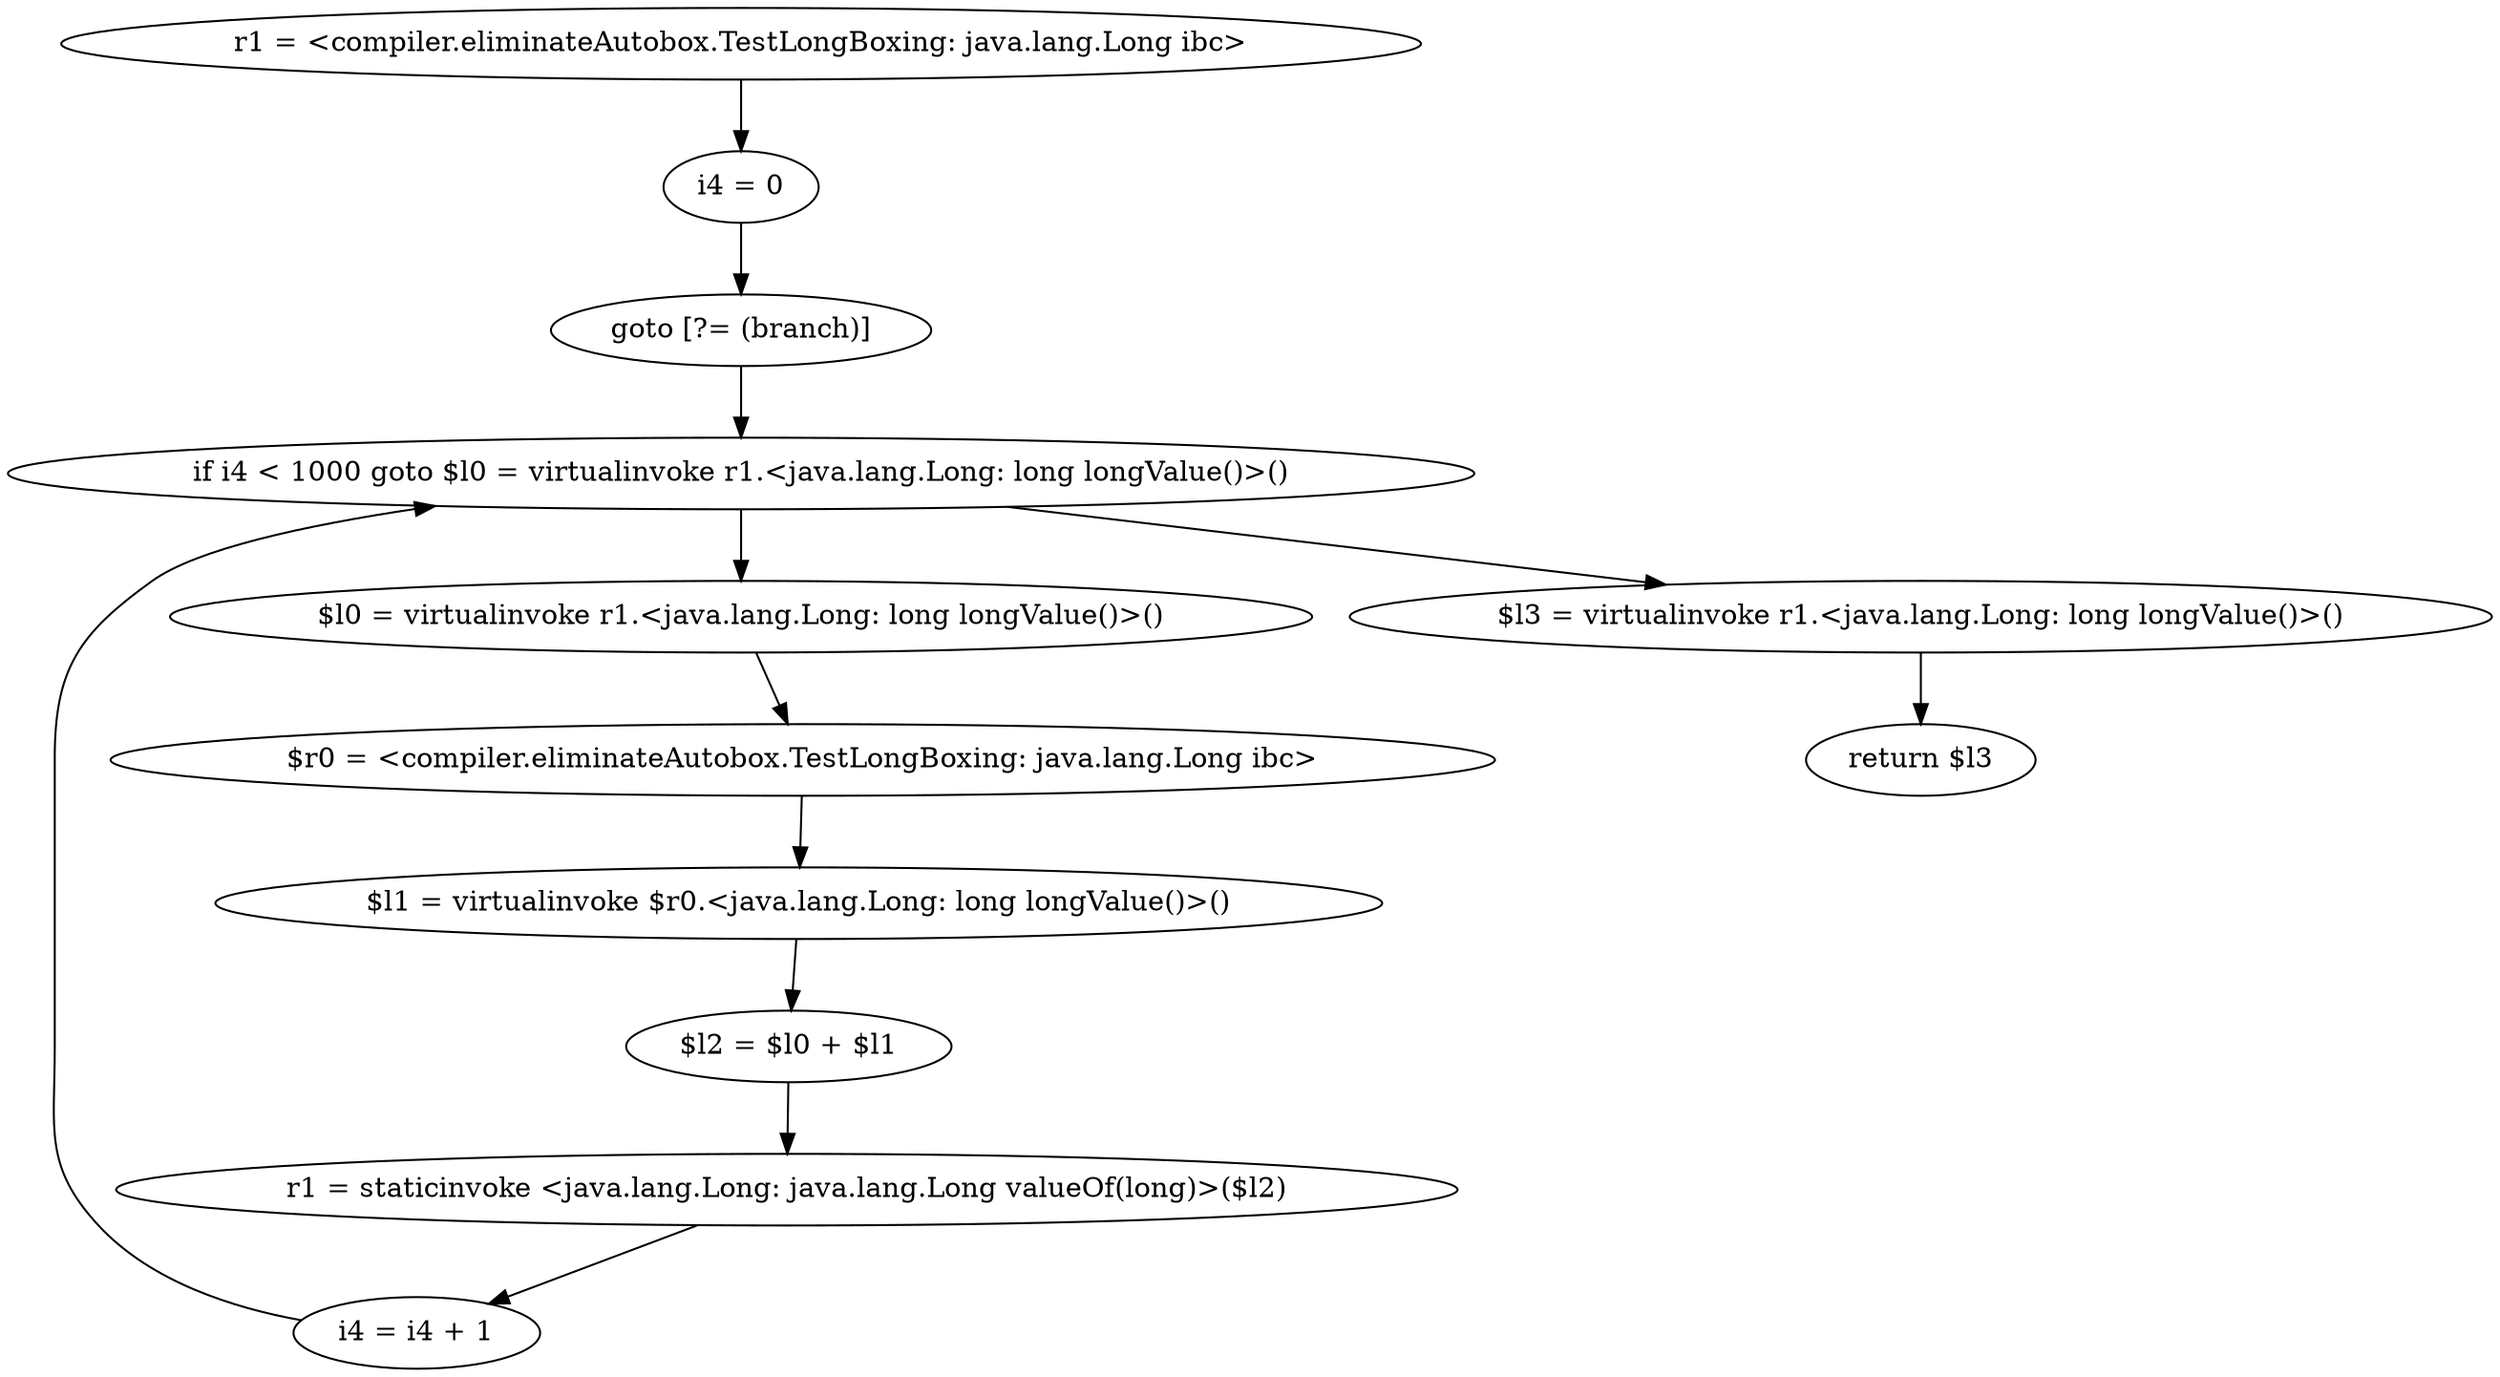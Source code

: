 digraph "unitGraph" {
    "r1 = <compiler.eliminateAutobox.TestLongBoxing: java.lang.Long ibc>"
    "i4 = 0"
    "goto [?= (branch)]"
    "$l0 = virtualinvoke r1.<java.lang.Long: long longValue()>()"
    "$r0 = <compiler.eliminateAutobox.TestLongBoxing: java.lang.Long ibc>"
    "$l1 = virtualinvoke $r0.<java.lang.Long: long longValue()>()"
    "$l2 = $l0 + $l1"
    "r1 = staticinvoke <java.lang.Long: java.lang.Long valueOf(long)>($l2)"
    "i4 = i4 + 1"
    "if i4 < 1000 goto $l0 = virtualinvoke r1.<java.lang.Long: long longValue()>()"
    "$l3 = virtualinvoke r1.<java.lang.Long: long longValue()>()"
    "return $l3"
    "r1 = <compiler.eliminateAutobox.TestLongBoxing: java.lang.Long ibc>"->"i4 = 0";
    "i4 = 0"->"goto [?= (branch)]";
    "goto [?= (branch)]"->"if i4 < 1000 goto $l0 = virtualinvoke r1.<java.lang.Long: long longValue()>()";
    "$l0 = virtualinvoke r1.<java.lang.Long: long longValue()>()"->"$r0 = <compiler.eliminateAutobox.TestLongBoxing: java.lang.Long ibc>";
    "$r0 = <compiler.eliminateAutobox.TestLongBoxing: java.lang.Long ibc>"->"$l1 = virtualinvoke $r0.<java.lang.Long: long longValue()>()";
    "$l1 = virtualinvoke $r0.<java.lang.Long: long longValue()>()"->"$l2 = $l0 + $l1";
    "$l2 = $l0 + $l1"->"r1 = staticinvoke <java.lang.Long: java.lang.Long valueOf(long)>($l2)";
    "r1 = staticinvoke <java.lang.Long: java.lang.Long valueOf(long)>($l2)"->"i4 = i4 + 1";
    "i4 = i4 + 1"->"if i4 < 1000 goto $l0 = virtualinvoke r1.<java.lang.Long: long longValue()>()";
    "if i4 < 1000 goto $l0 = virtualinvoke r1.<java.lang.Long: long longValue()>()"->"$l3 = virtualinvoke r1.<java.lang.Long: long longValue()>()";
    "if i4 < 1000 goto $l0 = virtualinvoke r1.<java.lang.Long: long longValue()>()"->"$l0 = virtualinvoke r1.<java.lang.Long: long longValue()>()";
    "$l3 = virtualinvoke r1.<java.lang.Long: long longValue()>()"->"return $l3";
}
